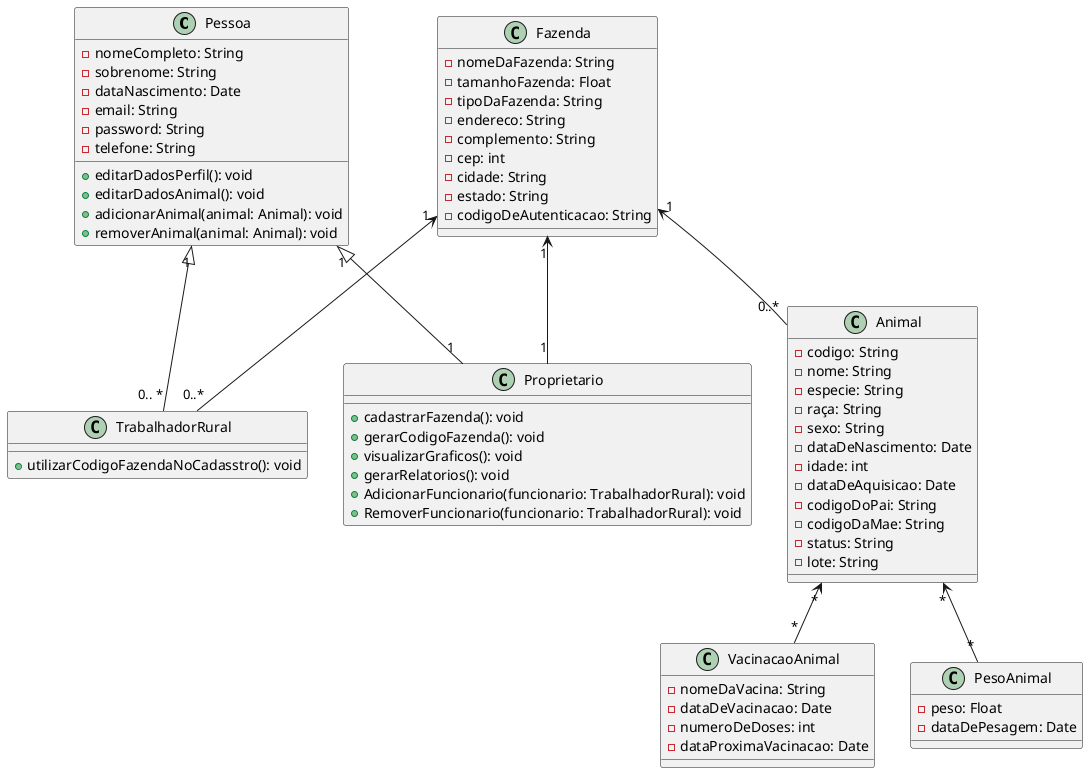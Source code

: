 @startuml
class Pessoa {
    -nomeCompleto: String
    -sobrenome: String
    -dataNascimento: Date
    -email: String
    -password: String
    -telefone: String
    
    +editarDadosPerfil(): void
    +editarDadosAnimal(): void
    +adicionarAnimal(animal: Animal): void
    +removerAnimal(animal: Animal): void
}

class Proprietario {
    +cadastrarFazenda(): void
    +gerarCodigoFazenda(): void
    +visualizarGraficos(): void
    +gerarRelatorios(): void
    +AdicionarFuncionario(funcionario: TrabalhadorRural): void
    +RemoverFuncionario(funcionario: TrabalhadorRural): void
}

class TrabalhadorRural {
    +utilizarCodigoFazendaNoCadasstro(): void
}

class Fazenda {
    -nomeDaFazenda: String
    -tamanhoFazenda: Float
    -tipoDaFazenda: String
    -endereco: String
    -complemento: String
    -cep: int
    -cidade: String
    -estado: String
    -codigoDeAutenticacao: String
}

class VacinacaoAnimal {
    -nomeDaVacina: String
    -dataDeVacinacao: Date
    -numeroDeDoses: int
    -dataProximaVacinacao: Date
}

class PesoAnimal {
    -peso: Float
    -dataDePesagem: Date
}


class Animal {
    -codigo: String
    -nome: String
    -especie: String
    -raça: String
    -sexo: String
    -dataDeNascimento: Date
    -idade: int
    -dataDeAquisicao: Date
    -codigoDoPai: String
    -codigoDaMae: String
    -status: String
    -lote: String
}

Fazenda "1" <-- "1" Proprietario
Fazenda "1" <-- "0..*" TrabalhadorRural
Fazenda "1" <-- "0..*" Animal
Animal "*" <-- "*" VacinacaoAnimal
Animal "*" <-- "*" PesoAnimal
Pessoa "1" <|-- "1" Proprietario
Pessoa "1" <|-- "0.. *" TrabalhadorRural

@enduml
